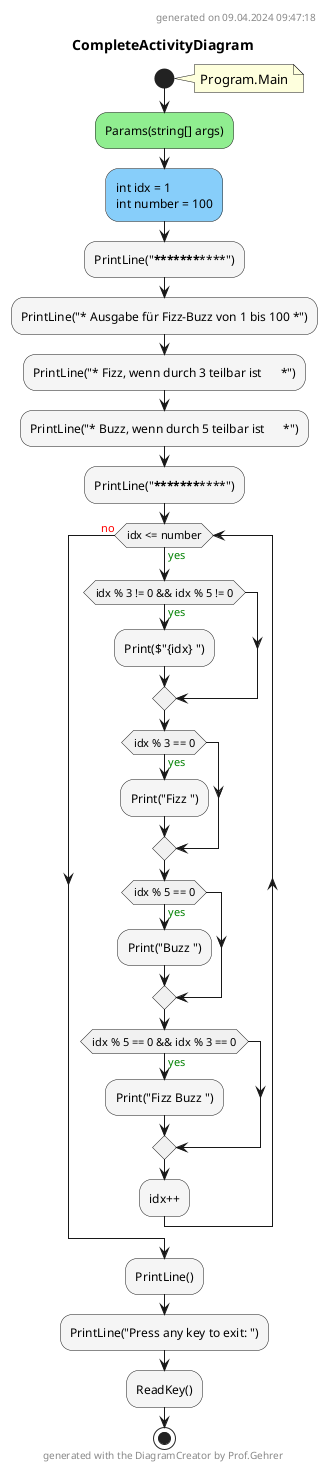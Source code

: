 @startuml CompleteActivityDiagram
header
generated on 09.04.2024 09:47:18
end header
title CompleteActivityDiagram
start
note right:  Program.Main
#LightGreen:Params(string[] args);
#LightSkyBlue:int idx = 1\nint number = 100;
#WhiteSmoke:PrintLine("***************************************");
#WhiteSmoke:PrintLine("* Ausgabe für Fizz-Buzz von 1 bis 100 *");
#WhiteSmoke:PrintLine("* Fizz, wenn durch 3 teilbar ist      *");
#WhiteSmoke:PrintLine("* Buzz, wenn durch 5 teilbar ist      *");
#WhiteSmoke:PrintLine("***************************************");
while (idx <= number) is (<color:green>yes)
        if (idx % 3 != 0 && idx % 5 != 0) then (<color:green>yes)
                #WhiteSmoke:Print($"{idx} ");
        endif
        if (idx % 3 == 0) then (<color:green>yes)
                #WhiteSmoke:Print("Fizz ");
        endif
        if (idx % 5 == 0) then (<color:green>yes)
                #WhiteSmoke:Print("Buzz ");
        endif
        if (idx % 5 == 0 && idx % 3 == 0) then (<color:green>yes)
                #WhiteSmoke:Print("Fizz Buzz ");
        endif
        #WhiteSmoke:idx++;
endwhile (<color:red>no)
#WhiteSmoke:PrintLine();
#WhiteSmoke:PrintLine("Press any key to exit: ");
#WhiteSmoke:ReadKey();
stop
footer
generated with the DiagramCreator by Prof.Gehrer
end footer
@enduml
